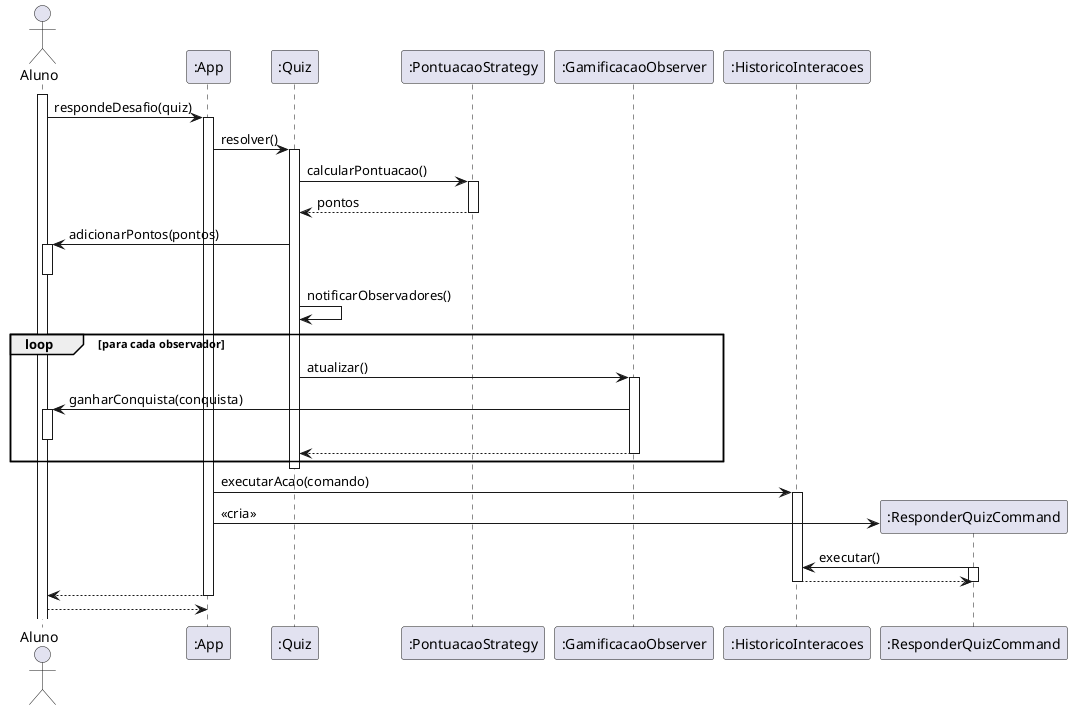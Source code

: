 @startuml
actor Aluno
participant ":App" as App
participant ":Quiz" as Quiz
participant ":PontuacaoStrategy" as Estrategia
participant ":GamificacaoObserver" as Gamificacao
participant ":HistoricoInteracoes" as Historico

activate Aluno
Aluno -> App: respondeDesafio(quiz)
activate App
App -> Quiz: resolver()
activate Quiz
Quiz -> Estrategia: calcularPontuacao()
activate Estrategia
return pontos
Quiz -> Aluno: adicionarPontos(pontos)
activate Aluno
deactivate Aluno
Quiz -> Quiz: notificarObservadores()
loop para cada observador
    Quiz -> Gamificacao: atualizar()
    activate Gamificacao
    Gamificacao -> Aluno: ganharConquista(conquista)
    activate Aluno
    deactivate Aluno
    return
end
deactivate Quiz
App -> Historico: executarAcao(comando)
activate Historico
create ":ResponderQuizCommand" as Comando
App -> Comando: <<cria>>
Comando -> Historico: executar()
activate Comando
return
deactivate Comando
return
deactivate Historico
return
deactivate App
@enduml